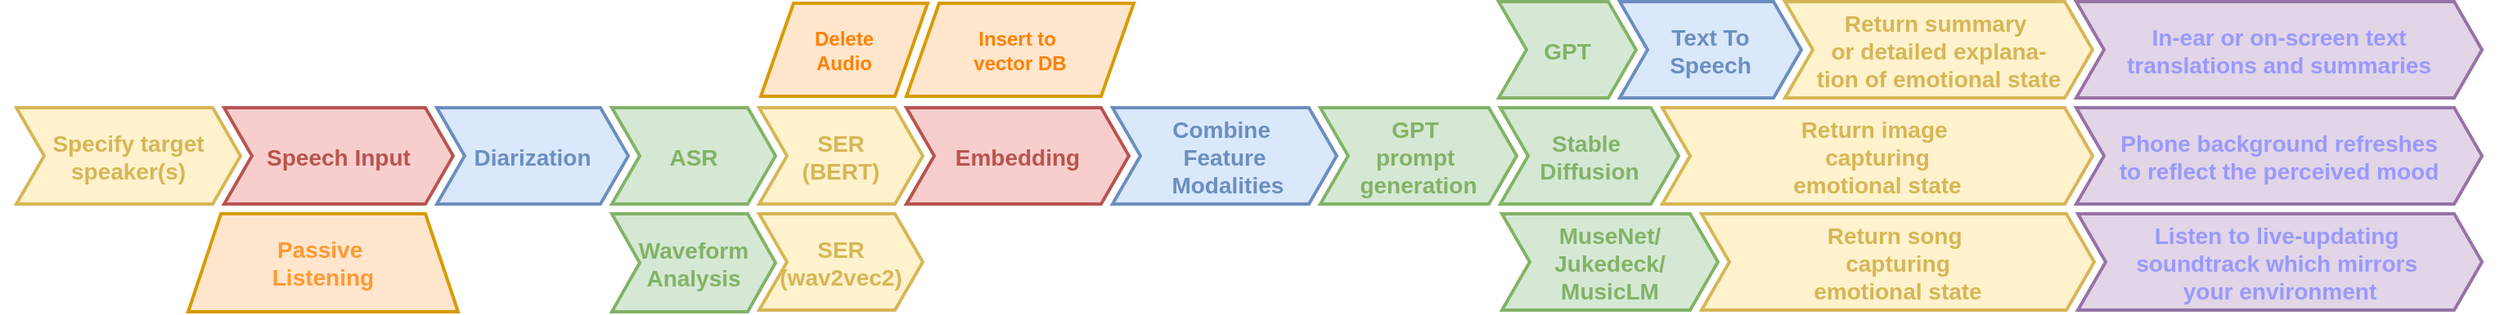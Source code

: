 <mxfile border="50" scale="3" compressed="false" locked="false" version="24.7.7">
  <diagram name="Blank" id="YmL12bMKpDGza6XwsDPr">
    <mxGraphModel dx="1466" dy="987" grid="0" gridSize="10" guides="1" tooltips="1" connect="1" arrows="1" fold="1" page="1" pageScale="1" pageWidth="827" pageHeight="1169" background="none" math="1" shadow="0">
      <root>
        <mxCell id="X5NqExCQtvZxIxQ7pmgY-0" />
        <mxCell id="1" parent="X5NqExCQtvZxIxQ7pmgY-0" />
        <mxCell id="NjAqU9Y5rHBkyYTPuW-a-1" value="" style="swimlane;fontStyle=2;childLayout=stackLayout;horizontal=1;startSize=20;fillColor=none;horizontalStack=1;resizeParent=1;resizeParentMax=0;resizeLast=0;collapsible=0;marginBottom=0;swimlaneFillColor=none;strokeColor=none;fontFamily=Helvetica;fontSize=14;fontColor=#BABABA;points=[];verticalAlign=middle;stackBorder=10;stackSpacing=-10;resizable=1;" parent="1" vertex="1">
          <mxGeometry x="160" y="111" width="1527" height="99" as="geometry" />
        </mxCell>
        <mxCell id="bHArMrMlONKAML6liJyr-26" value="Specify target&#xa;speaker(s)" style="shape=step;perimeter=stepPerimeter;strokeColor=#D6B656;fontFamily=Helvetica;fontSize=14;fontColor=#D6B656;fillColor=#fff2cc;fixedSize=1;size=17;fontStyle=1;strokeWidth=2;spacingTop=0;points=[];" vertex="1" parent="NjAqU9Y5rHBkyYTPuW-a-1">
          <mxGeometry x="10" y="30" width="137" height="59" as="geometry" />
        </mxCell>
        <mxCell id="bHArMrMlONKAML6liJyr-25" value="Speech Input" style="shape=step;perimeter=stepPerimeter;strokeColor=#B85450;fontFamily=Helvetica;fontSize=14;fontColor=#B85450;fillColor=#f8cecc;fixedSize=1;size=17;fontStyle=1;strokeWidth=2;spacingTop=0;points=[];" vertex="1" parent="NjAqU9Y5rHBkyYTPuW-a-1">
          <mxGeometry x="137" y="30" width="140" height="59" as="geometry" />
        </mxCell>
        <mxCell id="bHArMrMlONKAML6liJyr-24" value="Diarization" style="shape=step;perimeter=stepPerimeter;strokeColor=#6C8EBF;fontFamily=Helvetica;fontSize=14;fontColor=#6C8EBF;fillColor=#dae8fc;fixedSize=1;size=17;fontStyle=1;strokeWidth=2;spacingTop=0;points=[];" vertex="1" parent="NjAqU9Y5rHBkyYTPuW-a-1">
          <mxGeometry x="267" y="30" width="117" height="59" as="geometry" />
        </mxCell>
        <mxCell id="NjAqU9Y5rHBkyYTPuW-a-3" value="ASR" style="shape=step;perimeter=stepPerimeter;strokeColor=#82B366;fontFamily=Helvetica;fontSize=14;fontColor=#82B366;fillColor=#d5e8d4;fixedSize=1;size=17;fontStyle=1;strokeWidth=2;spacingTop=0;points=[];" parent="NjAqU9Y5rHBkyYTPuW-a-1" vertex="1">
          <mxGeometry x="374" y="30" width="100" height="59" as="geometry" />
        </mxCell>
        <mxCell id="NjAqU9Y5rHBkyYTPuW-a-4" value="SER&#xa;(BERT)" style="shape=step;perimeter=stepPerimeter;strokeColor=#D6B656;fontFamily=Helvetica;fontSize=14;fontColor=#D6B656;fillColor=#fff2cc;fixedSize=1;size=17;fontStyle=1;strokeWidth=2;spacingTop=0;points=[];" parent="NjAqU9Y5rHBkyYTPuW-a-1" vertex="1">
          <mxGeometry x="464" y="30" width="100" height="59" as="geometry" />
        </mxCell>
        <mxCell id="NjAqU9Y5rHBkyYTPuW-a-5" value="Embedding" style="shape=step;perimeter=stepPerimeter;strokeColor=#B85450;fontFamily=Helvetica;fontSize=14;fontColor=#B85450;fillColor=#f8cecc;fixedSize=1;size=17;fontStyle=1;strokeWidth=2;spacingTop=0;points=[];" parent="NjAqU9Y5rHBkyYTPuW-a-1" vertex="1">
          <mxGeometry x="554" y="30" width="136" height="59" as="geometry" />
        </mxCell>
        <mxCell id="bHArMrMlONKAML6liJyr-2" value="Combine &#xa;Feature&#xa; Modalities" style="shape=step;perimeter=stepPerimeter;strokeColor=#6C8EBF;fontFamily=Helvetica;fontSize=14;fontColor=#6C8EBF;fillColor=#dae8fc;fixedSize=1;size=17;fontStyle=1;strokeWidth=2;spacingTop=0;points=[];" vertex="1" parent="NjAqU9Y5rHBkyYTPuW-a-1">
          <mxGeometry x="680" y="30" width="137" height="59" as="geometry" />
        </mxCell>
        <mxCell id="bHArMrMlONKAML6liJyr-5" value="GPT &#xa;prompt &#xa;generation" style="shape=step;perimeter=stepPerimeter;strokeColor=#82B366;fontFamily=Helvetica;fontSize=14;fontColor=#82B366;fillColor=#d5e8d4;fixedSize=1;size=17;fontStyle=1;strokeWidth=2;spacingTop=0;points=[];" vertex="1" parent="NjAqU9Y5rHBkyYTPuW-a-1">
          <mxGeometry x="807" y="30" width="120" height="59" as="geometry" />
        </mxCell>
        <mxCell id="bHArMrMlONKAML6liJyr-4" value="Stable &#xa;Diffusion" style="shape=step;perimeter=stepPerimeter;strokeColor=#82B366;fontFamily=Helvetica;fontSize=14;fontColor=#82B366;fillColor=#d5e8d4;fixedSize=1;size=17;fontStyle=1;strokeWidth=2;spacingTop=0;points=[];" vertex="1" parent="NjAqU9Y5rHBkyYTPuW-a-1">
          <mxGeometry x="917" y="30" width="109" height="59" as="geometry" />
        </mxCell>
        <mxCell id="bHArMrMlONKAML6liJyr-7" value="Return image &#xa;capturing&#xa;emotional state" style="shape=step;perimeter=stepPerimeter;strokeColor=#D6B656;fontFamily=Helvetica;fontSize=14;fontColor=#D6B656;fillColor=#fff2cc;fixedSize=1;size=17;fontStyle=1;strokeWidth=2;spacingTop=0;points=[];" vertex="1" parent="NjAqU9Y5rHBkyYTPuW-a-1">
          <mxGeometry x="1016" y="30" width="263" height="59" as="geometry" />
        </mxCell>
        <mxCell id="bHArMrMlONKAML6liJyr-11" value="Phone background refreshes&#xa;to reflect the perceived mood" style="shape=step;perimeter=stepPerimeter;strokeColor=#9673a6;fontFamily=Helvetica;fontSize=14;fillColor=#e1d5e7;fixedSize=1;size=17;fontStyle=1;strokeWidth=2;spacingTop=0;points=[];fontColor=#9999FF;" vertex="1" parent="NjAqU9Y5rHBkyYTPuW-a-1">
          <mxGeometry x="1269" y="30" width="248" height="59" as="geometry" />
        </mxCell>
        <mxCell id="bHArMrMlONKAML6liJyr-1" value="Waveform&#xa;Analysis" style="shape=step;perimeter=stepPerimeter;strokeColor=#82B366;fontFamily=Helvetica;fontSize=14;fontColor=#82B366;fillColor=#d5e8d4;fixedSize=1;size=17;fontStyle=1;strokeWidth=2;spacingTop=0;points=[];" vertex="1" parent="1">
          <mxGeometry x="534" y="206" width="100" height="60" as="geometry" />
        </mxCell>
        <mxCell id="bHArMrMlONKAML6liJyr-6" value="MuseNet/&#xa;Jukedeck/&#xa;MusicLM" style="shape=step;perimeter=stepPerimeter;strokeColor=#82B366;fontFamily=Helvetica;fontSize=14;fontColor=#82B366;fillColor=#d5e8d4;fixedSize=1;size=17;fontStyle=1;strokeWidth=2;spacingTop=0;points=[];" vertex="1" parent="1">
          <mxGeometry x="1078" y="206" width="132" height="59" as="geometry" />
        </mxCell>
        <mxCell id="bHArMrMlONKAML6liJyr-8" value="Return summary &#xa;or detailed explana-&#xa;tion of emotional state" style="shape=step;perimeter=stepPerimeter;strokeColor=#D6B656;fontFamily=Helvetica;fontSize=14;fontColor=#D6B656;fillColor=#fff2cc;fixedSize=1;size=17;fontStyle=1;strokeWidth=2;spacingTop=0;points=[];" vertex="1" parent="1">
          <mxGeometry x="1251" y="76" width="188" height="59" as="geometry" />
        </mxCell>
        <mxCell id="bHArMrMlONKAML6liJyr-9" value="Return song &#xa;capturing&#xa;emotional state" style="shape=step;perimeter=stepPerimeter;strokeColor=#D6B656;fontFamily=Helvetica;fontSize=14;fontColor=#D6B656;fillColor=#fff2cc;fixedSize=1;size=17;fontStyle=1;strokeWidth=2;spacingTop=0;points=[];" vertex="1" parent="1">
          <mxGeometry x="1200" y="206" width="240" height="59" as="geometry" />
        </mxCell>
        <mxCell id="bHArMrMlONKAML6liJyr-10" value="Listen to live-updating &#xa;soundtrack which mirrors &#xa;your environment" style="shape=step;perimeter=stepPerimeter;strokeColor=#9673a6;fontFamily=Helvetica;fontSize=14;fillColor=#e1d5e7;fixedSize=1;size=17;fontStyle=1;strokeWidth=2;spacingTop=0;points=[];fontColor=#9999FF;" vertex="1" parent="1">
          <mxGeometry x="1430" y="206" width="247" height="59" as="geometry" />
        </mxCell>
        <mxCell id="bHArMrMlONKAML6liJyr-23" value="In-ear or on-screen text&#xa;translations and summaries" style="shape=step;perimeter=stepPerimeter;strokeColor=#9673a6;fontFamily=Helvetica;fontSize=14;fillColor=#e1d5e7;fixedSize=1;size=17;fontStyle=1;strokeWidth=2;spacingTop=0;points=[];fontColor=#9999FF;" vertex="1" parent="1">
          <mxGeometry x="1429" y="76" width="248" height="59" as="geometry" />
        </mxCell>
        <mxCell id="bHArMrMlONKAML6liJyr-28" value="SER&#xa;(wav2vec2)" style="shape=step;perimeter=stepPerimeter;strokeColor=#D6B656;fontFamily=Helvetica;fontSize=14;fontColor=#D6B656;fillColor=#fff2cc;fixedSize=1;size=17;fontStyle=1;strokeWidth=2;spacingTop=0;points=[];" vertex="1" parent="1">
          <mxGeometry x="624" y="206" width="100" height="59" as="geometry" />
        </mxCell>
        <mxCell id="bHArMrMlONKAML6liJyr-31" value="GPT" style="shape=step;perimeter=stepPerimeter;strokeColor=#82B366;fontFamily=Helvetica;fontSize=14;fontColor=#82B366;fillColor=#d5e8d4;fixedSize=1;size=17;fontStyle=1;strokeWidth=2;spacingTop=0;points=[];" vertex="1" parent="1">
          <mxGeometry x="1076" y="76" width="84" height="59" as="geometry" />
        </mxCell>
        <mxCell id="bHArMrMlONKAML6liJyr-32" value="&lt;font color=&quot;#ff9933&quot; size=&quot;1&quot;&gt;&lt;b style=&quot;font-size: 14px;&quot;&gt;Passive&amp;nbsp;&lt;/b&gt;&lt;/font&gt;&lt;div&gt;&lt;font color=&quot;#ff9933&quot; size=&quot;1&quot;&gt;&lt;b style=&quot;font-size: 14px;&quot;&gt;Listening&lt;/b&gt;&lt;/font&gt;&lt;/div&gt;" style="shape=trapezoid;perimeter=trapezoidPerimeter;whiteSpace=wrap;html=1;fixedSize=1;fillColor=#ffe6cc;strokeColor=#d79b00;strokeWidth=2;" vertex="1" parent="1">
          <mxGeometry x="275" y="206" width="165" height="60" as="geometry" />
        </mxCell>
        <mxCell id="bHArMrMlONKAML6liJyr-43" value="&lt;b&gt;&lt;font color=&quot;#ff8000&quot;&gt;Delete&lt;/font&gt;&lt;/b&gt;&lt;div&gt;&lt;b&gt;&lt;font color=&quot;#ff8000&quot;&gt;Audio&lt;/font&gt;&lt;/b&gt;&lt;/div&gt;" style="shape=parallelogram;perimeter=parallelogramPerimeter;whiteSpace=wrap;html=1;fixedSize=1;fillColor=#ffe6cc;strokeColor=#d79b00;strokeWidth=2;" vertex="1" parent="1">
          <mxGeometry x="625" y="77" width="102" height="57" as="geometry" />
        </mxCell>
        <mxCell id="bHArMrMlONKAML6liJyr-44" value="&lt;font color=&quot;#ff8000&quot;&gt;&lt;b&gt;Insert to&amp;nbsp;&lt;/b&gt;&lt;/font&gt;&lt;div&gt;&lt;font color=&quot;#ff8000&quot;&gt;&lt;b&gt;vector DB&lt;/b&gt;&lt;/font&gt;&lt;/div&gt;" style="shape=parallelogram;perimeter=parallelogramPerimeter;whiteSpace=wrap;html=1;fixedSize=1;fillColor=#ffe6cc;strokeColor=#d79b00;strokeWidth=2;" vertex="1" parent="1">
          <mxGeometry x="714" y="77" width="139" height="57" as="geometry" />
        </mxCell>
        <mxCell id="bHArMrMlONKAML6liJyr-46" value="Text To&#xa;Speech" style="shape=step;perimeter=stepPerimeter;strokeColor=#6C8EBF;fontFamily=Helvetica;fontSize=14;fontColor=#6C8EBF;fillColor=#dae8fc;fixedSize=1;size=17;fontStyle=1;strokeWidth=2;spacingTop=0;points=[];" vertex="1" parent="1">
          <mxGeometry x="1150" y="76" width="111" height="59" as="geometry" />
        </mxCell>
      </root>
    </mxGraphModel>
  </diagram>
</mxfile>
